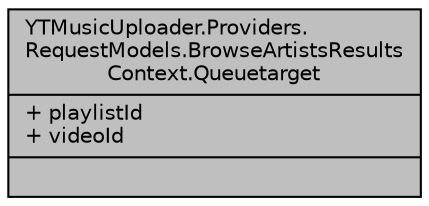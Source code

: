 digraph "YTMusicUploader.Providers.RequestModels.BrowseArtistsResultsContext.Queuetarget"
{
 // LATEX_PDF_SIZE
  edge [fontname="Helvetica",fontsize="10",labelfontname="Helvetica",labelfontsize="10"];
  node [fontname="Helvetica",fontsize="10",shape=record];
  Node1 [label="{YTMusicUploader.Providers.\lRequestModels.BrowseArtistsResults\lContext.Queuetarget\n|+ playlistId\l+ videoId\l|}",height=0.2,width=0.4,color="black", fillcolor="grey75", style="filled", fontcolor="black",tooltip=" "];
}
